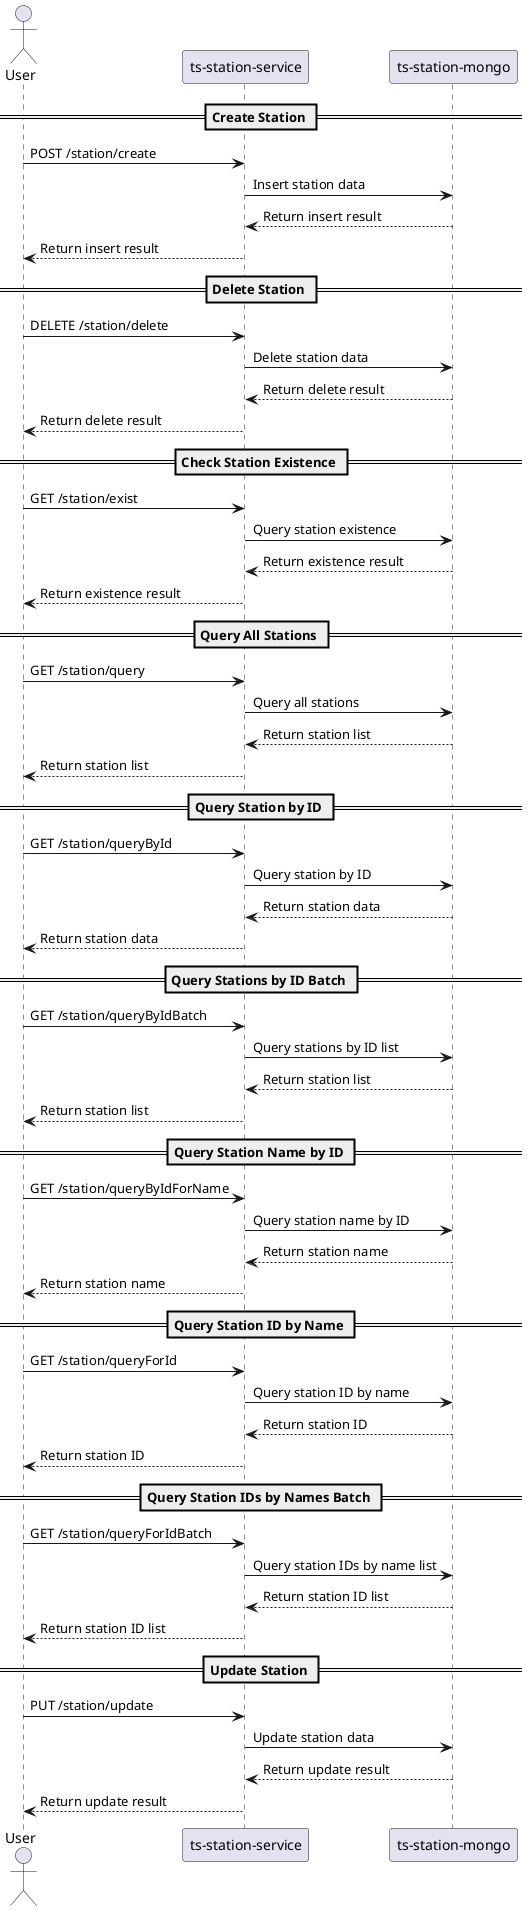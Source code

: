 @startuml
actor User
participant "ts-station-service" as StationService
participant "ts-station-mongo" as Mongo

== Create Station ==
User -> StationService: POST /station/create
StationService -> Mongo: Insert station data
Mongo --> StationService: Return insert result
StationService --> User: Return insert result

== Delete Station ==
User -> StationService: DELETE /station/delete
StationService -> Mongo: Delete station data
Mongo --> StationService: Return delete result
StationService --> User: Return delete result

== Check Station Existence ==
User -> StationService: GET /station/exist
StationService -> Mongo: Query station existence
Mongo --> StationService: Return existence result
StationService --> User: Return existence result

== Query All Stations ==
User -> StationService: GET /station/query
StationService -> Mongo: Query all stations
Mongo --> StationService: Return station list
StationService --> User: Return station list

== Query Station by ID ==
User -> StationService: GET /station/queryById
StationService -> Mongo: Query station by ID
Mongo --> StationService: Return station data
StationService --> User: Return station data

== Query Stations by ID Batch ==
User -> StationService: GET /station/queryByIdBatch
StationService -> Mongo: Query stations by ID list
Mongo --> StationService: Return station list
StationService --> User: Return station list

== Query Station Name by ID ==
User -> StationService: GET /station/queryByIdForName
StationService -> Mongo: Query station name by ID
Mongo --> StationService: Return station name
StationService --> User: Return station name

== Query Station ID by Name ==
User -> StationService: GET /station/queryForId
StationService -> Mongo: Query station ID by name
Mongo --> StationService: Return station ID
StationService --> User: Return station ID

== Query Station IDs by Names Batch ==
User -> StationService: GET /station/queryForIdBatch
StationService -> Mongo: Query station IDs by name list
Mongo --> StationService: Return station ID list
StationService --> User: Return station ID list

== Update Station ==
User -> StationService: PUT /station/update
StationService -> Mongo: Update station data
Mongo --> StationService: Return update result
StationService --> User: Return update result
@enduml